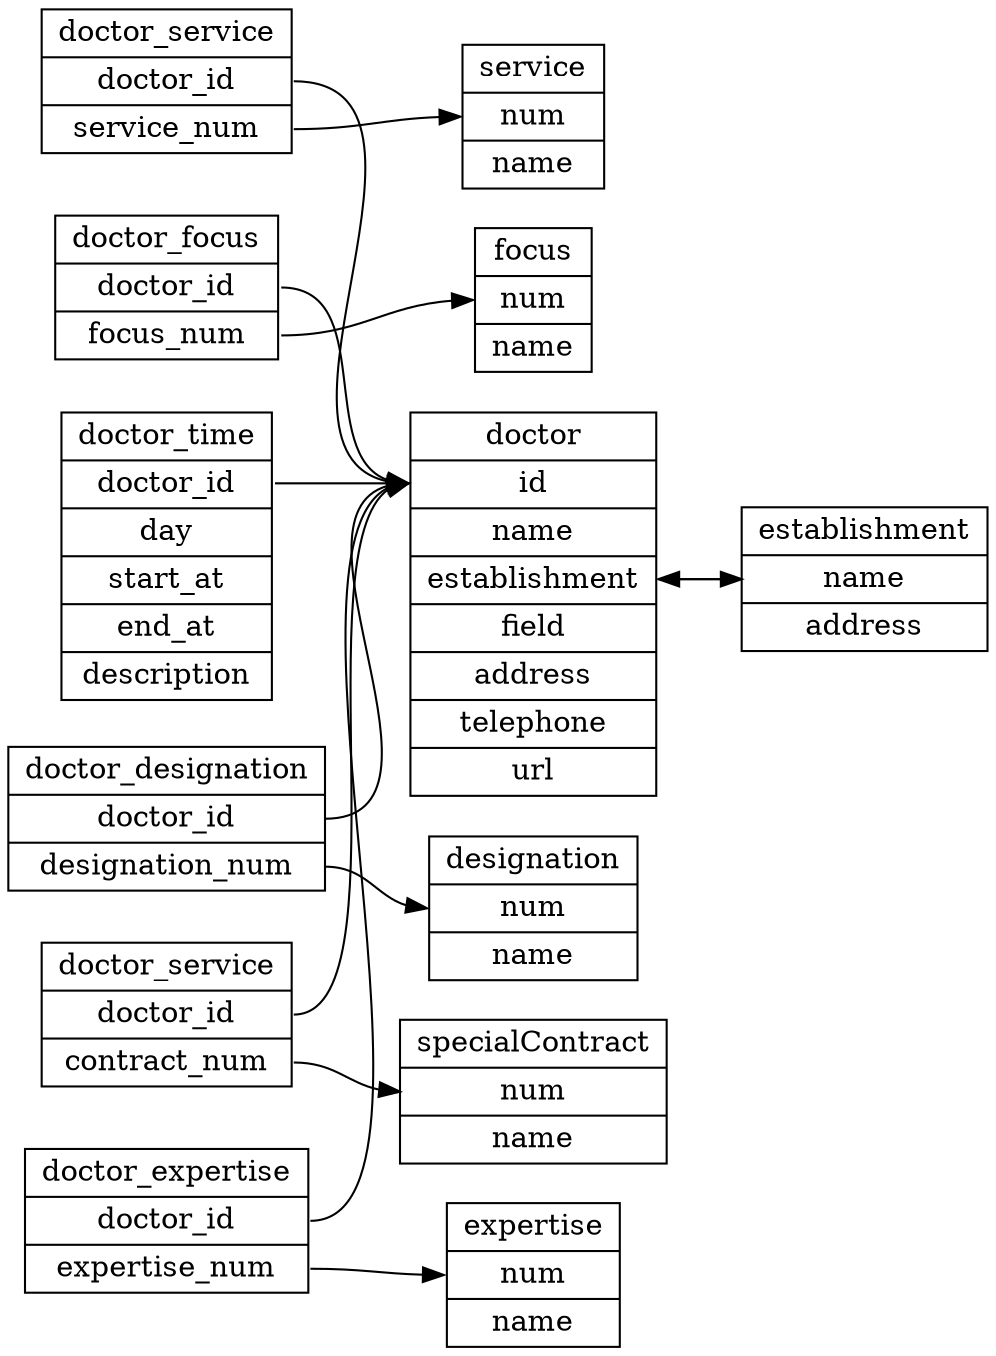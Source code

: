 digraph g {
	graph [
		rankdir = "LR"
	]

	doctor [
		label = "doctor | <id>id | name | <est>establishment | field | address | telephone | url"
		shape=record
		rank=source
	]

	establishment [
		label = "establishment | <name>name | address"
		shape=record
	]

	service [
		label = "service | <num>num | name"
		shape=record
	]

	focus [
		label = "focus | <num>num | name"
		shape = record
	]

	designation [
		label = "designation | <num>num | name"
		shape = record
	]

	specialContract [
		label = "specialContract | <num>num | name"
		shape = record
	]

	expertise [
		label = "expertise | <num>num | name"
		shape = record
	]

	doctor_time [
		label = "doctor_time | <did>doctor_id | day | start_at | end_at | description"
		shape = record
	]

	doctor_service [
		label = "doctor_service |  <did>doctor_id | <snum>service_num "
		shape = record
	]

	doctor_focus [
		label = "doctor_focus | <did>doctor_id | <snum>focus_num "
		shape = record
	]

	doctor_designation [
		label = "doctor_designation | <did>doctor_id | <snum>designation_num "
		shape = record
	]

	doctor_contract [
		label = "doctor_service | <did>doctor_id | <snum>contract_num "
		shape = record
	]

	doctor_expertise [
		label = "doctor_expertise | <did>doctor_id | <snum>expertise_num"
		shape = record
	]

establishment : "name" -> doctor : "est" 
doctor : "est" -> establishment : "name"
doctor_service : "did" -> doctor : "id" 
doctor_service : "snum" -> service : "num" 
doctor_focus : "did" -> doctor : "id" 
doctor_focus : "snum" -> focus : "num" 
doctor_designation : "did" -> doctor : "id" 
doctor_designation : "snum" -> designation : "num" 
doctor_contract : "did" -> doctor : "id" 
doctor_contract : "snum" -> specialContract : "num" 
doctor_time : "did" -> doctor : "id"
doctor_expertise : "did" -> doctor : "id"
doctor_expertise : "snum" -> expertise : "num"
}
